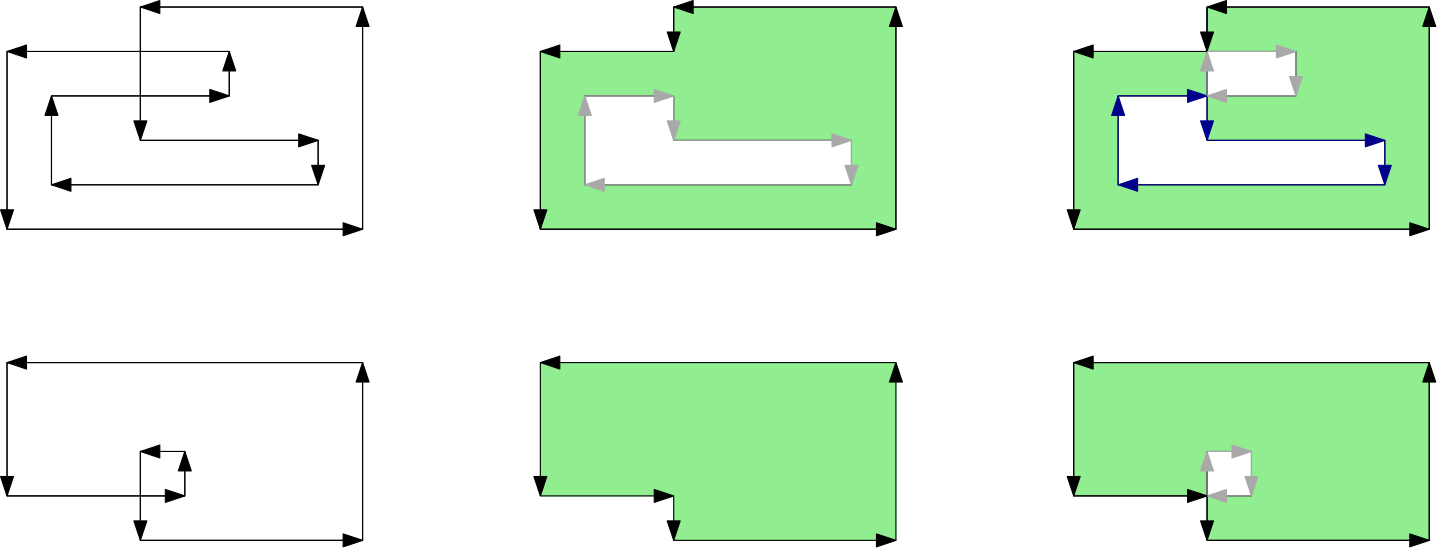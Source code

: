 <?xml version="1.0"?>
<!DOCTYPE ipe SYSTEM "ipe.dtd">
<ipe version="70218" creator="Ipe 7.2.29">
<info created="D:20241210110915" modified="D:20241210134851"/>
<ipestyle name="basic">
<symbol name="arrow/arc(spx)">
<path stroke="sym-stroke" fill="sym-stroke" pen="sym-pen">
0 0 m
-1 0.333 l
-1 -0.333 l
h
</path>
</symbol>
<symbol name="arrow/farc(spx)">
<path stroke="sym-stroke" fill="white" pen="sym-pen">
0 0 m
-1 0.333 l
-1 -0.333 l
h
</path>
</symbol>
<symbol name="arrow/ptarc(spx)">
<path stroke="sym-stroke" fill="sym-stroke" pen="sym-pen">
0 0 m
-1 0.333 l
-0.8 0 l
-1 -0.333 l
h
</path>
</symbol>
<symbol name="arrow/fptarc(spx)">
<path stroke="sym-stroke" fill="white" pen="sym-pen">
0 0 m
-1 0.333 l
-0.8 0 l
-1 -0.333 l
h
</path>
</symbol>
<symbol name="mark/circle(sx)" transformations="translations">
<path fill="sym-stroke">
0.6 0 0 0.6 0 0 e
0.4 0 0 0.4 0 0 e
</path>
</symbol>
<symbol name="mark/disk(sx)" transformations="translations">
<path fill="sym-stroke">
0.6 0 0 0.6 0 0 e
</path>
</symbol>
<symbol name="mark/fdisk(sfx)" transformations="translations">
<group>
<path fill="sym-fill">
0.5 0 0 0.5 0 0 e
</path>
<path fill="sym-stroke" fillrule="eofill">
0.6 0 0 0.6 0 0 e
0.4 0 0 0.4 0 0 e
</path>
</group>
</symbol>
<symbol name="mark/box(sx)" transformations="translations">
<path fill="sym-stroke" fillrule="eofill">
-0.6 -0.6 m
0.6 -0.6 l
0.6 0.6 l
-0.6 0.6 l
h
-0.4 -0.4 m
0.4 -0.4 l
0.4 0.4 l
-0.4 0.4 l
h
</path>
</symbol>
<symbol name="mark/square(sx)" transformations="translations">
<path fill="sym-stroke">
-0.6 -0.6 m
0.6 -0.6 l
0.6 0.6 l
-0.6 0.6 l
h
</path>
</symbol>
<symbol name="mark/fsquare(sfx)" transformations="translations">
<group>
<path fill="sym-fill">
-0.5 -0.5 m
0.5 -0.5 l
0.5 0.5 l
-0.5 0.5 l
h
</path>
<path fill="sym-stroke" fillrule="eofill">
-0.6 -0.6 m
0.6 -0.6 l
0.6 0.6 l
-0.6 0.6 l
h
-0.4 -0.4 m
0.4 -0.4 l
0.4 0.4 l
-0.4 0.4 l
h
</path>
</group>
</symbol>
<symbol name="mark/cross(sx)" transformations="translations">
<group>
<path fill="sym-stroke">
-0.43 -0.57 m
0.57 0.43 l
0.43 0.57 l
-0.57 -0.43 l
h
</path>
<path fill="sym-stroke">
-0.43 0.57 m
0.57 -0.43 l
0.43 -0.57 l
-0.57 0.43 l
h
</path>
</group>
</symbol>
<symbol name="arrow/fnormal(spx)">
<path stroke="sym-stroke" fill="white" pen="sym-pen">
0 0 m
-1 0.333 l
-1 -0.333 l
h
</path>
</symbol>
<symbol name="arrow/pointed(spx)">
<path stroke="sym-stroke" fill="sym-stroke" pen="sym-pen">
0 0 m
-1 0.333 l
-0.8 0 l
-1 -0.333 l
h
</path>
</symbol>
<symbol name="arrow/fpointed(spx)">
<path stroke="sym-stroke" fill="white" pen="sym-pen">
0 0 m
-1 0.333 l
-0.8 0 l
-1 -0.333 l
h
</path>
</symbol>
<symbol name="arrow/linear(spx)">
<path stroke="sym-stroke" pen="sym-pen">
-1 0.333 m
0 0 l
-1 -0.333 l
</path>
</symbol>
<symbol name="arrow/fdouble(spx)">
<path stroke="sym-stroke" fill="white" pen="sym-pen">
0 0 m
-1 0.333 l
-1 -0.333 l
h
-1 0 m
-2 0.333 l
-2 -0.333 l
h
</path>
</symbol>
<symbol name="arrow/double(spx)">
<path stroke="sym-stroke" fill="sym-stroke" pen="sym-pen">
0 0 m
-1 0.333 l
-1 -0.333 l
h
-1 0 m
-2 0.333 l
-2 -0.333 l
h
</path>
</symbol>
<symbol name="arrow/mid-normal(spx)">
<path stroke="sym-stroke" fill="sym-stroke" pen="sym-pen">
0.5 0 m
-0.5 0.333 l
-0.5 -0.333 l
h
</path>
</symbol>
<symbol name="arrow/mid-fnormal(spx)">
<path stroke="sym-stroke" fill="white" pen="sym-pen">
0.5 0 m
-0.5 0.333 l
-0.5 -0.333 l
h
</path>
</symbol>
<symbol name="arrow/mid-pointed(spx)">
<path stroke="sym-stroke" fill="sym-stroke" pen="sym-pen">
0.5 0 m
-0.5 0.333 l
-0.3 0 l
-0.5 -0.333 l
h
</path>
</symbol>
<symbol name="arrow/mid-fpointed(spx)">
<path stroke="sym-stroke" fill="white" pen="sym-pen">
0.5 0 m
-0.5 0.333 l
-0.3 0 l
-0.5 -0.333 l
h
</path>
</symbol>
<symbol name="arrow/mid-double(spx)">
<path stroke="sym-stroke" fill="sym-stroke" pen="sym-pen">
1 0 m
0 0.333 l
0 -0.333 l
h
0 0 m
-1 0.333 l
-1 -0.333 l
h
</path>
</symbol>
<symbol name="arrow/mid-fdouble(spx)">
<path stroke="sym-stroke" fill="white" pen="sym-pen">
1 0 m
0 0.333 l
0 -0.333 l
h
0 0 m
-1 0.333 l
-1 -0.333 l
h
</path>
</symbol>
<anglesize name="22.5 deg" value="22.5"/>
<anglesize name="30 deg" value="30"/>
<anglesize name="45 deg" value="45"/>
<anglesize name="60 deg" value="60"/>
<anglesize name="90 deg" value="90"/>
<arrowsize name="large" value="10"/>
<arrowsize name="small" value="5"/>
<arrowsize name="tiny" value="3"/>
<color name="blue" value="0 0 1"/>
<color name="brown" value="0.647 0.165 0.165"/>
<color name="darkblue" value="0 0 0.545"/>
<color name="darkcyan" value="0 0.545 0.545"/>
<color name="darkgray" value="0.663"/>
<color name="darkgreen" value="0 0.392 0"/>
<color name="darkmagenta" value="0.545 0 0.545"/>
<color name="darkorange" value="1 0.549 0"/>
<color name="darkred" value="0.545 0 0"/>
<color name="gold" value="1 0.843 0"/>
<color name="gray" value="0.745"/>
<color name="green" value="0 1 0"/>
<color name="lightblue" value="0.678 0.847 0.902"/>
<color name="lightcyan" value="0.878 1 1"/>
<color name="lightgray" value="0.827"/>
<color name="lightgreen" value="0.565 0.933 0.565"/>
<color name="lightyellow" value="1 1 0.878"/>
<color name="navy" value="0 0 0.502"/>
<color name="orange" value="1 0.647 0"/>
<color name="pink" value="1 0.753 0.796"/>
<color name="purple" value="0.627 0.125 0.941"/>
<color name="red" value="1 0 0"/>
<color name="seagreen" value="0.18 0.545 0.341"/>
<color name="turquoise" value="0.251 0.878 0.816"/>
<color name="violet" value="0.933 0.51 0.933"/>
<color name="yellow" value="1 1 0"/>
<dashstyle name="dash dot dotted" value="[4 2 1 2 1 2] 0"/>
<dashstyle name="dash dotted" value="[4 2 1 2] 0"/>
<dashstyle name="dashed" value="[4] 0"/>
<dashstyle name="dotted" value="[1 3] 0"/>
<gridsize name="10 pts (~3.5 mm)" value="10"/>
<gridsize name="14 pts (~5 mm)" value="14"/>
<gridsize name="16 pts (~6 mm)" value="16"/>
<gridsize name="20 pts (~7 mm)" value="20"/>
<gridsize name="28 pts (~10 mm)" value="28"/>
<gridsize name="32 pts (~12 mm)" value="32"/>
<gridsize name="4 pts" value="4"/>
<gridsize name="56 pts (~20 mm)" value="56"/>
<gridsize name="8 pts (~3 mm)" value="8"/>
<opacity name="10%" value="0.1"/>
<opacity name="30%" value="0.3"/>
<opacity name="50%" value="0.5"/>
<opacity name="75%" value="0.75"/>
<pen name="fat" value="1.2"/>
<pen name="heavier" value="0.8"/>
<pen name="ultrafat" value="2"/>
<symbolsize name="large" value="5"/>
<symbolsize name="small" value="2"/>
<symbolsize name="tiny" value="1.1"/>
<textsize name="Huge" value="\Huge"/>
<textsize name="LARGE" value="\LARGE"/>
<textsize name="Large" value="\Large"/>
<textsize name="footnote" value="\footnotesize"/>
<textsize name="huge" value="\huge"/>
<textsize name="large" value="\large"/>
<textsize name="script" value="\scriptsize"/>
<textsize name="small" value="\small"/>
<textsize name="tiny" value="\tiny"/>
<textstyle name="center" begin="\begin{center}" end="\end{center}"/>
<textstyle name="item" begin="\begin{itemize}\item{}" end="\end{itemize}"/>
<textstyle name="itemize" begin="\begin{itemize}" end="\end{itemize}"/>
<tiling name="falling" angle="-60" step="4" width="1"/>
<tiling name="rising" angle="30" step="4" width="1"/>
</ipestyle>
<page>
<layer name="alpha"/>
<view layers="alpha" active="alpha"/>
<path layer="alpha" stroke="lightgreen" fill="lightgreen">
304 576 m
384 576 l
384 640 l
256 640 l
256 592 l
304 592 l
h
</path>
<path stroke="black" fill="lightgreen" fillrule="wind">
256 688 m
384 688 l
384 768 l
304 768 l
304 752 l
256 752 l
h
272 736 m
304 736 l
304 720 l
368 720 l
368 704 l
272 704 l
h
</path>
<path stroke="black" arrow="normal/normal">
256 688 m
384 688 l
</path>
<path stroke="black" arrow="normal/normal">
384 688 m
384 768 l
</path>
<path stroke="darkgray" arrow="normal/normal">
368 720 m
368 704 l
</path>
<path stroke="darkgray" arrow="normal/normal">
368 704 m
272 704 l
</path>
<path stroke="darkgray" arrow="normal/normal">
272 704 m
272 736 l
</path>
<path stroke="black" arrow="normal/normal">
256 752 m
256 688 l
</path>
<path matrix="1 0 0 1 192 0" stroke="black" fill="lightgreen" fillrule="eofill">
336 752 m
256 752 l
256 688 l
384 688 l
384 768 l
304 768 l
304 720 l
368 720 l
368 704 l
272 704 l
272 736 l
336 736 l
h
</path>
<path matrix="1 0 0 1 192 0" stroke="black" arrow="normal/normal">
256 688 m
384 688 l
</path>
<path matrix="1 0 0 1 192 0" stroke="black" arrow="normal/normal">
384 688 m
384 768 l
</path>
<path matrix="1 0 0 1 192 0" stroke="black" arrow="normal/normal">
384 768 m
304 768 l
</path>
<path matrix="1 0 0 1 192 0" stroke="darkblue" arrow="normal/normal">
304 768 m
304 720 l
</path>
<path matrix="1 0 0 1 192 0" stroke="darkblue" arrow="normal/normal">
304 720 m
368 720 l
</path>
<path matrix="1 0 0 1 192 0" stroke="darkblue" arrow="normal/normal">
368 720 m
368 704 l
</path>
<path matrix="1 0 0 1 192 0" stroke="darkblue" arrow="normal/normal">
368 704 m
272 704 l
</path>
<path matrix="1 0 0 1 192 0" stroke="darkblue" arrow="normal/normal">
272 704 m
272 736 l
</path>
<path matrix="1 0 0 1 192 0" stroke="black" arrow="normal/normal">
256 752 m
256 688 l
</path>
<path stroke="black" fill="black" arrow="normal/normal">
384 640 m
256 640 l
</path>
<path stroke="black" fill="1" arrow="normal/normal">
256 640 m
256 592 l
</path>
<path stroke="black" fill="1" arrow="normal/normal">
304 576 m
384 576 l
</path>
<path stroke="black" fill="1" arrow="normal/normal">
384 576 m
384 640 l
</path>
<path matrix="1 0 0 1 384 0" stroke="black" fill="lightgreen" fillrule="eofill">
192 640 m
64 640 l
64 592 l
128 592 l
128 608 l
112 608 l
112 576 l
192 576 l
h
</path>
<path matrix="1 0 0 1 192 0" stroke="black" arrow="normal/normal">
384 640 m
256 640 l
</path>
<path matrix="1 0 0 1 192 0" stroke="black" arrow="normal/normal">
256 640 m
256 592 l
</path>
<path matrix="1 0 0 1 192 0" stroke="black" arrow="normal/normal">
304 608 m
304 576 l
</path>
<path matrix="1 0 0 1 192 0" stroke="black" arrow="normal/normal">
304 576 m
384 576 l
</path>
<path matrix="1 0 0 1 192 0" stroke="black" arrow="normal/normal">
384 576 m
384 640 l
</path>
<path matrix="1 0 0 1 -192 0" stroke="black">
336 752 m
256 752 l
256 688 l
384 688 l
384 768 l
304 768 l
304 720 l
368 720 l
368 704 l
272 704 l
272 736 l
336 736 l
h
</path>
<path matrix="1 0 0 1 -192 0" stroke="black" arrow="normal/normal">
256 688 m
384 688 l
</path>
<path matrix="1 0 0 1 -192 0" stroke="black" arrow="normal/normal">
384 688 m
384 768 l
</path>
<path matrix="1 0 0 1 -192 0" stroke="black" arrow="normal/normal">
384 768 m
304 768 l
</path>
<path matrix="1 0 0 1 -192 0" stroke="black" arrow="normal/normal">
304 768 m
304 720 l
</path>
<path matrix="1 0 0 1 -192 0" stroke="black" arrow="normal/normal">
304 720 m
368 720 l
</path>
<path matrix="1 0 0 1 -192 0" stroke="black" arrow="normal/normal">
368 720 m
368 704 l
</path>
<path matrix="1 0 0 1 -192 0" stroke="black" arrow="normal/normal">
368 704 m
272 704 l
</path>
<path matrix="1 0 0 1 -192 0" stroke="black" arrow="normal/normal">
272 704 m
272 736 l
</path>
<path matrix="1 0 0 1 -192 0" stroke="black" arrow="normal/normal">
272 736 m
336 736 l
</path>
<path matrix="1 0 0 1 -192 0" stroke="black" arrow="normal/normal">
336 736 m
336 752 l
</path>
<path matrix="1 0 0 1 -192 0" stroke="black" arrow="normal/normal">
336 752 m
256 752 l
</path>
<path matrix="1 0 0 1 -192 0" stroke="black" arrow="normal/normal">
256 752 m
256 688 l
</path>
<path stroke="black" arrow="normal/normal">
384 768 m
304 768 l
</path>
<path stroke="darkgray" arrow="normal/normal">
272 736 m
304 736 l
</path>
<path stroke="darkgray" arrow="normal/normal">
304 736 m
304 720 l
</path>
<path stroke="darkgray" arrow="normal/normal">
304 720 m
368 720 l
</path>
<path stroke="black" arrow="normal/normal">
304 768 m
304 752 l
</path>
<path stroke="black" arrow="normal/normal">
304 752 m
256 752 l
</path>
<path stroke="black" arrow="normal/normal">
496 768 m
496 752 l
</path>
<path stroke="darkgray" arrow="normal/normal">
496 752 m
528 752 l
</path>
<path stroke="darkgray" arrow="normal/normal">
528 752 m
528 736 l
</path>
<path stroke="darkgray" arrow="normal/normal">
528 736 m
496 736 l
</path>
<path stroke="darkblue" arrow="normal/normal">
464 736 m
496 736 l
</path>
<path stroke="darkgray" arrow="normal/normal">
496 736 m
496 752 l
</path>
<path stroke="black" arrow="normal/normal">
496 752 m
448 752 l
</path>
<path stroke="black">
192 640 m
64 640 l
64 592 l
128 592 l
128 608 l
112 608 l
112 576 l
192 576 l
h
</path>
<path matrix="1 0 0 1 -192 0" stroke="black" arrow="normal/normal">
384 640 m
256 640 l
</path>
<path matrix="1 0 0 1 -192 0" stroke="black" arrow="normal/normal">
256 640 m
256 592 l
</path>
<path matrix="1 0 0 1 -192 0" stroke="black" arrow="normal/normal">
256 592 m
320 592 l
</path>
<path matrix="1 0 0 1 -192 0" stroke="black" arrow="normal/normal">
320 592 m
320 608 l
</path>
<path matrix="1 0 0 1 -192 0" stroke="black" arrow="normal/normal">
320 608 m
304 608 l
</path>
<path matrix="1 0 0 1 -192 0" stroke="black" arrow="normal/normal">
304 608 m
304 576 l
</path>
<path matrix="1 0 0 1 -192 0" stroke="black" arrow="normal/normal">
304 576 m
384 576 l
</path>
<path matrix="1 0 0 1 -192 0" stroke="black" arrow="normal/normal">
384 576 m
384 640 l
</path>
<path stroke="darkgray" arrow="normal/normal">
512 592 m
496 592 l
</path>
<path stroke="darkgray" arrow="normal/normal">
496 592 m
496 608 l
</path>
<path stroke="darkgray" arrow="normal/normal">
496 608 m
512 608 l
</path>
<path stroke="darkgray" arrow="normal/normal">
512 608 m
512 592 l
</path>
<path stroke="black" arrow="normal/normal">
448 592 m
496 592 l
</path>
<path stroke="black" arrow="normal/normal">
256 592 m
304 592 l
</path>
<path stroke="black" arrow="normal/normal">
304 592 m
304 576 l
</path>
</page>
</ipe>
